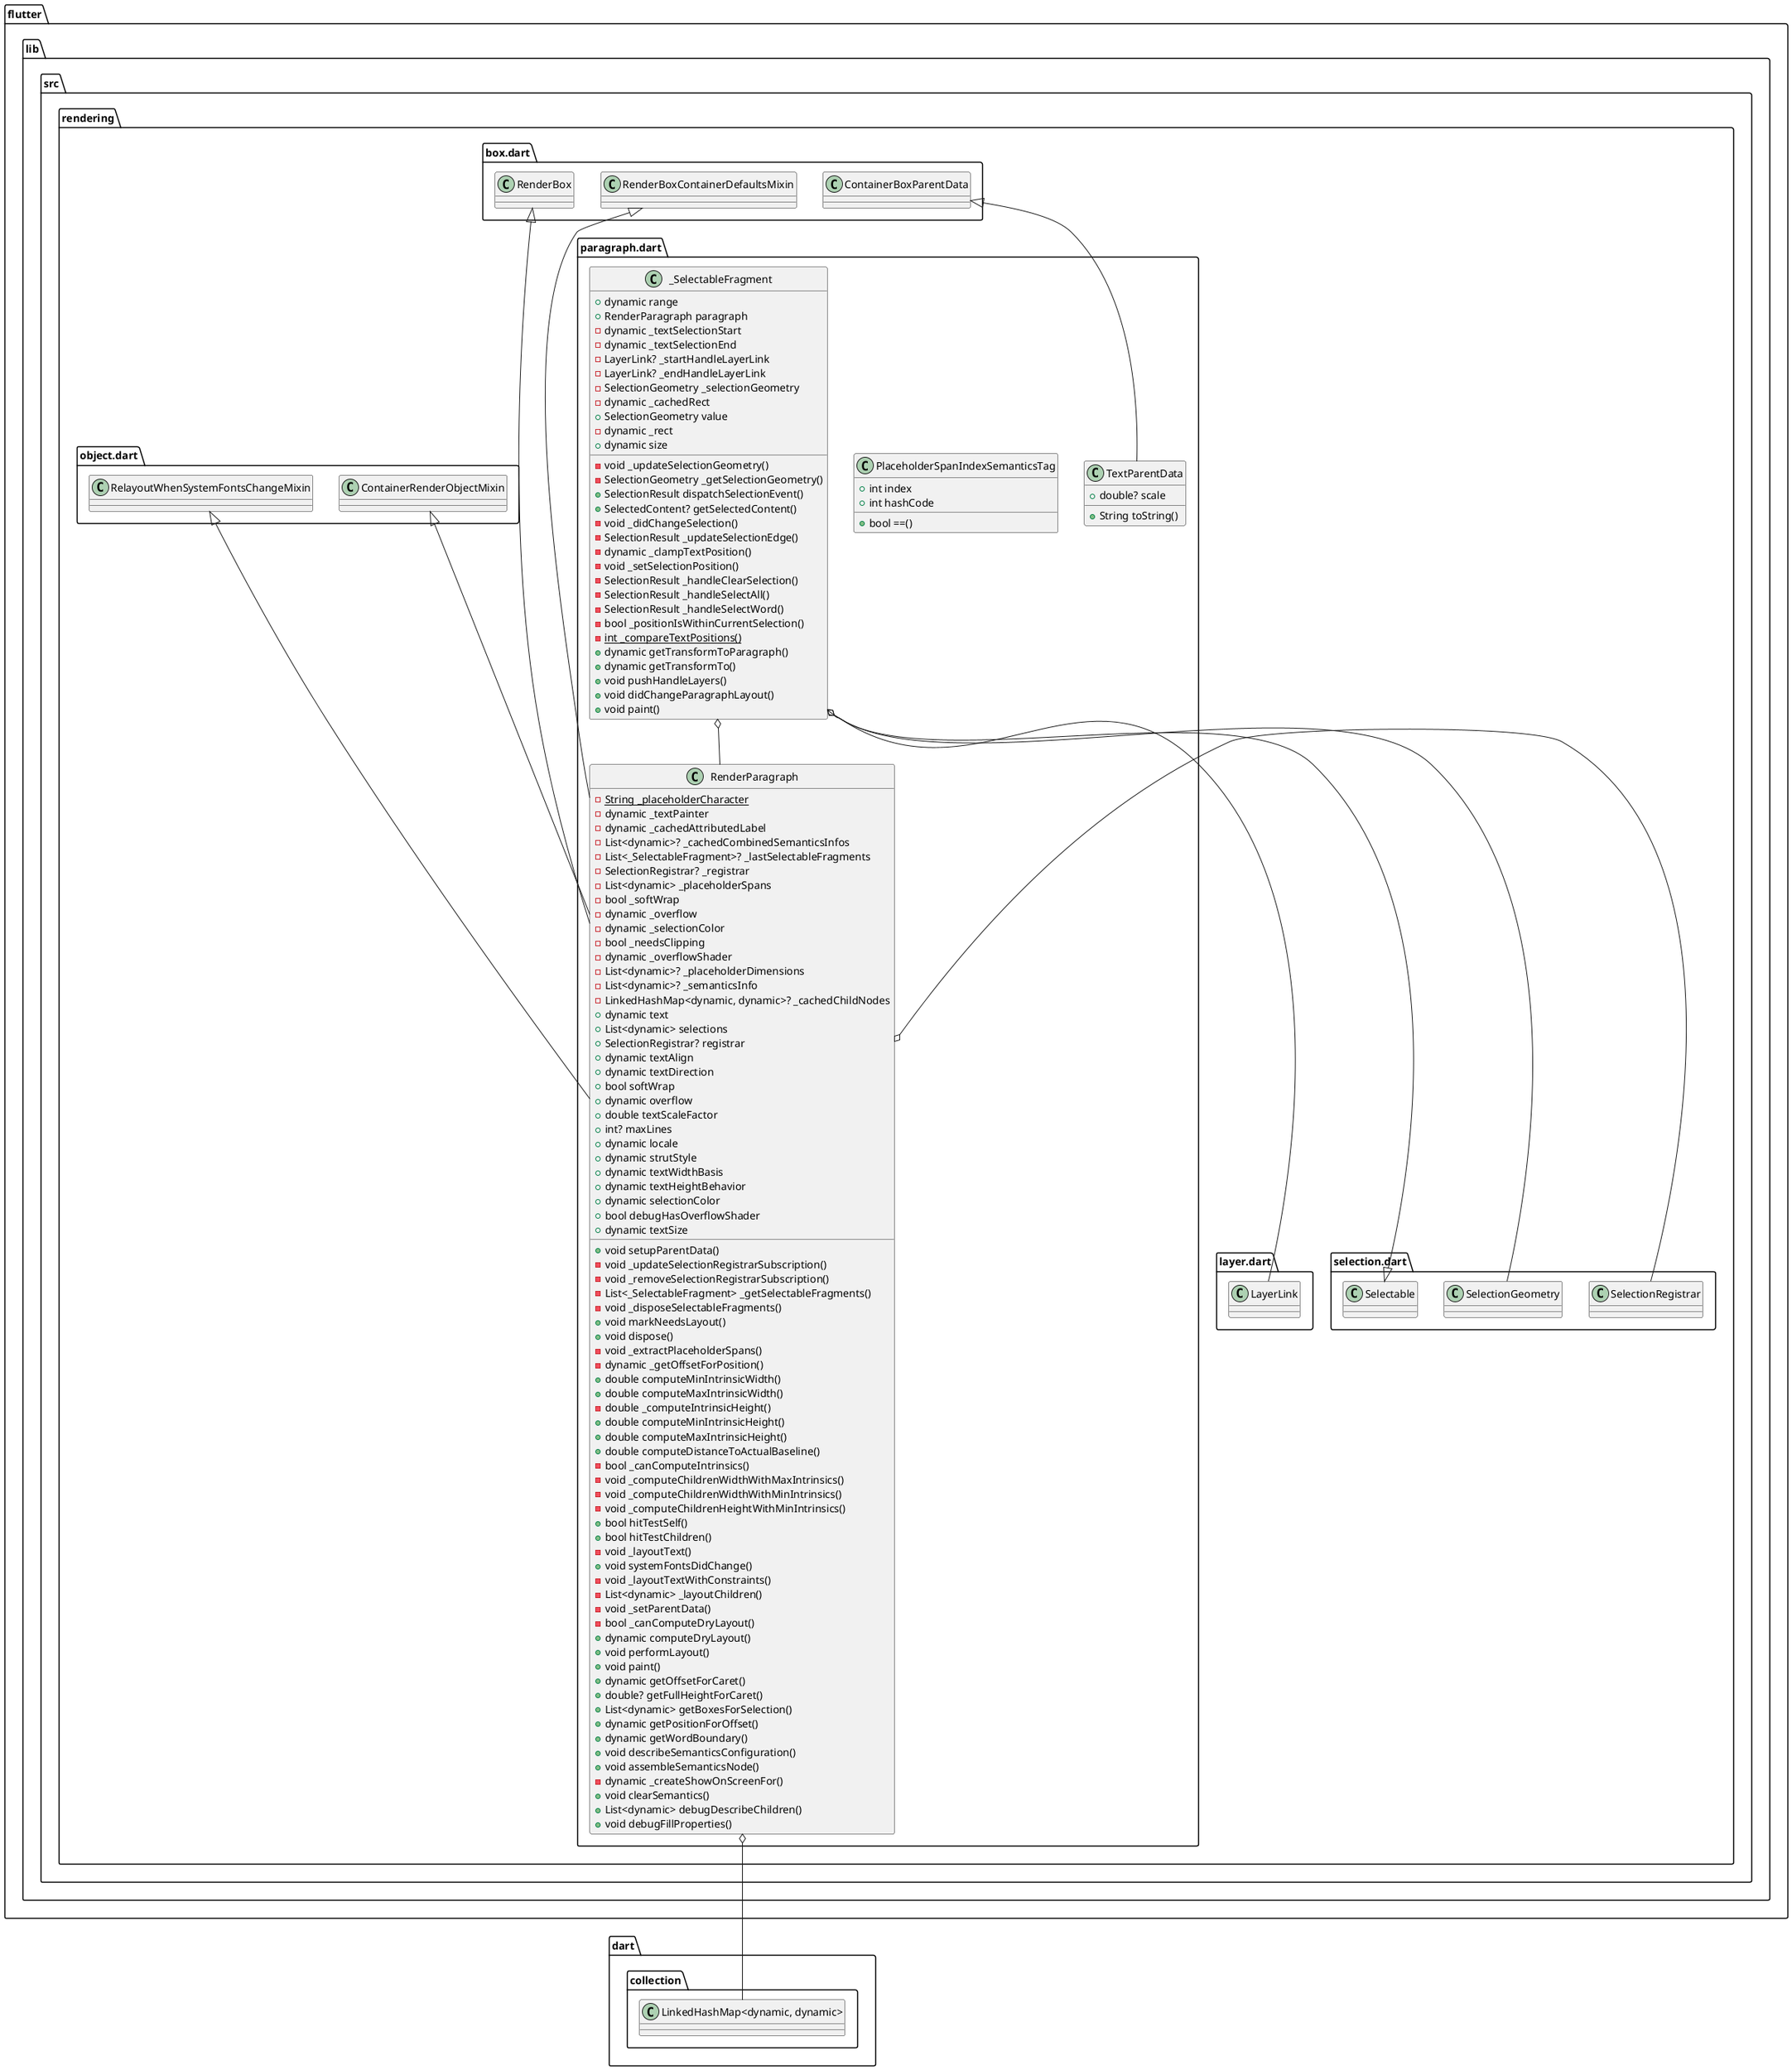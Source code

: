 @startuml
set namespaceSeparator ::

class "flutter::lib::src::rendering::paragraph.dart::TextParentData" {
  +double? scale
  +String toString()
}

"flutter::lib::src::rendering::box.dart::ContainerBoxParentData" <|-- "flutter::lib::src::rendering::paragraph.dart::TextParentData"

class "flutter::lib::src::rendering::paragraph.dart::PlaceholderSpanIndexSemanticsTag" {
  +int index
  +int hashCode
  +bool ==()
}

class "flutter::lib::src::rendering::paragraph.dart::RenderParagraph" {
  {static} -String _placeholderCharacter
  -dynamic _textPainter
  -dynamic _cachedAttributedLabel
  -List<dynamic>? _cachedCombinedSemanticsInfos
  -List<_SelectableFragment>? _lastSelectableFragments
  -SelectionRegistrar? _registrar
  -List<dynamic> _placeholderSpans
  -bool _softWrap
  -dynamic _overflow
  -dynamic _selectionColor
  -bool _needsClipping
  -dynamic _overflowShader
  -List<dynamic>? _placeholderDimensions
  -List<dynamic>? _semanticsInfo
  -LinkedHashMap<dynamic, dynamic>? _cachedChildNodes
  +dynamic text
  +List<dynamic> selections
  +SelectionRegistrar? registrar
  +dynamic textAlign
  +dynamic textDirection
  +bool softWrap
  +dynamic overflow
  +double textScaleFactor
  +int? maxLines
  +dynamic locale
  +dynamic strutStyle
  +dynamic textWidthBasis
  +dynamic textHeightBehavior
  +dynamic selectionColor
  +bool debugHasOverflowShader
  +dynamic textSize
  +void setupParentData()
  -void _updateSelectionRegistrarSubscription()
  -void _removeSelectionRegistrarSubscription()
  -List<_SelectableFragment> _getSelectableFragments()
  -void _disposeSelectableFragments()
  +void markNeedsLayout()
  +void dispose()
  -void _extractPlaceholderSpans()
  -dynamic _getOffsetForPosition()
  +double computeMinIntrinsicWidth()
  +double computeMaxIntrinsicWidth()
  -double _computeIntrinsicHeight()
  +double computeMinIntrinsicHeight()
  +double computeMaxIntrinsicHeight()
  +double computeDistanceToActualBaseline()
  -bool _canComputeIntrinsics()
  -void _computeChildrenWidthWithMaxIntrinsics()
  -void _computeChildrenWidthWithMinIntrinsics()
  -void _computeChildrenHeightWithMinIntrinsics()
  +bool hitTestSelf()
  +bool hitTestChildren()
  -void _layoutText()
  +void systemFontsDidChange()
  -void _layoutTextWithConstraints()
  -List<dynamic> _layoutChildren()
  -void _setParentData()
  -bool _canComputeDryLayout()
  +dynamic computeDryLayout()
  +void performLayout()
  +void paint()
  +dynamic getOffsetForCaret()
  +double? getFullHeightForCaret()
  +List<dynamic> getBoxesForSelection()
  +dynamic getPositionForOffset()
  +dynamic getWordBoundary()
  +void describeSemanticsConfiguration()
  +void assembleSemanticsNode()
  -dynamic _createShowOnScreenFor()
  +void clearSemantics()
  +List<dynamic> debugDescribeChildren()
  +void debugFillProperties()
}

"flutter::lib::src::rendering::paragraph.dart::RenderParagraph" o-- "flutter::lib::src::rendering::selection.dart::SelectionRegistrar"
"flutter::lib::src::rendering::paragraph.dart::RenderParagraph" o-- "dart::collection::LinkedHashMap<dynamic, dynamic>"
"flutter::lib::src::rendering::box.dart::RenderBox" <|-- "flutter::lib::src::rendering::paragraph.dart::RenderParagraph"
"flutter::lib::src::rendering::object.dart::ContainerRenderObjectMixin" <|-- "flutter::lib::src::rendering::paragraph.dart::RenderParagraph"
"flutter::lib::src::rendering::box.dart::RenderBoxContainerDefaultsMixin" <|-- "flutter::lib::src::rendering::paragraph.dart::RenderParagraph"
"flutter::lib::src::rendering::object.dart::RelayoutWhenSystemFontsChangeMixin" <|-- "flutter::lib::src::rendering::paragraph.dart::RenderParagraph"

class "flutter::lib::src::rendering::paragraph.dart::_SelectableFragment" {
  +dynamic range
  +RenderParagraph paragraph
  -dynamic _textSelectionStart
  -dynamic _textSelectionEnd
  -LayerLink? _startHandleLayerLink
  -LayerLink? _endHandleLayerLink
  -SelectionGeometry _selectionGeometry
  -dynamic _cachedRect
  +SelectionGeometry value
  -dynamic _rect
  +dynamic size
  -void _updateSelectionGeometry()
  -SelectionGeometry _getSelectionGeometry()
  +SelectionResult dispatchSelectionEvent()
  +SelectedContent? getSelectedContent()
  -void _didChangeSelection()
  -SelectionResult _updateSelectionEdge()
  -dynamic _clampTextPosition()
  -void _setSelectionPosition()
  -SelectionResult _handleClearSelection()
  -SelectionResult _handleSelectAll()
  -SelectionResult _handleSelectWord()
  -bool _positionIsWithinCurrentSelection()
  {static} -int _compareTextPositions()
  +dynamic getTransformToParagraph()
  +dynamic getTransformTo()
  +void pushHandleLayers()
  +void didChangeParagraphLayout()
  +void paint()
}

"flutter::lib::src::rendering::paragraph.dart::_SelectableFragment" o-- "flutter::lib::src::rendering::paragraph.dart::RenderParagraph"
"flutter::lib::src::rendering::paragraph.dart::_SelectableFragment" o-- "flutter::lib::src::rendering::layer.dart::LayerLink"
"flutter::lib::src::rendering::paragraph.dart::_SelectableFragment" o-- "flutter::lib::src::rendering::selection.dart::SelectionGeometry"
"flutter::lib::src::rendering::selection.dart::Selectable" <|-- "flutter::lib::src::rendering::paragraph.dart::_SelectableFragment"


@enduml